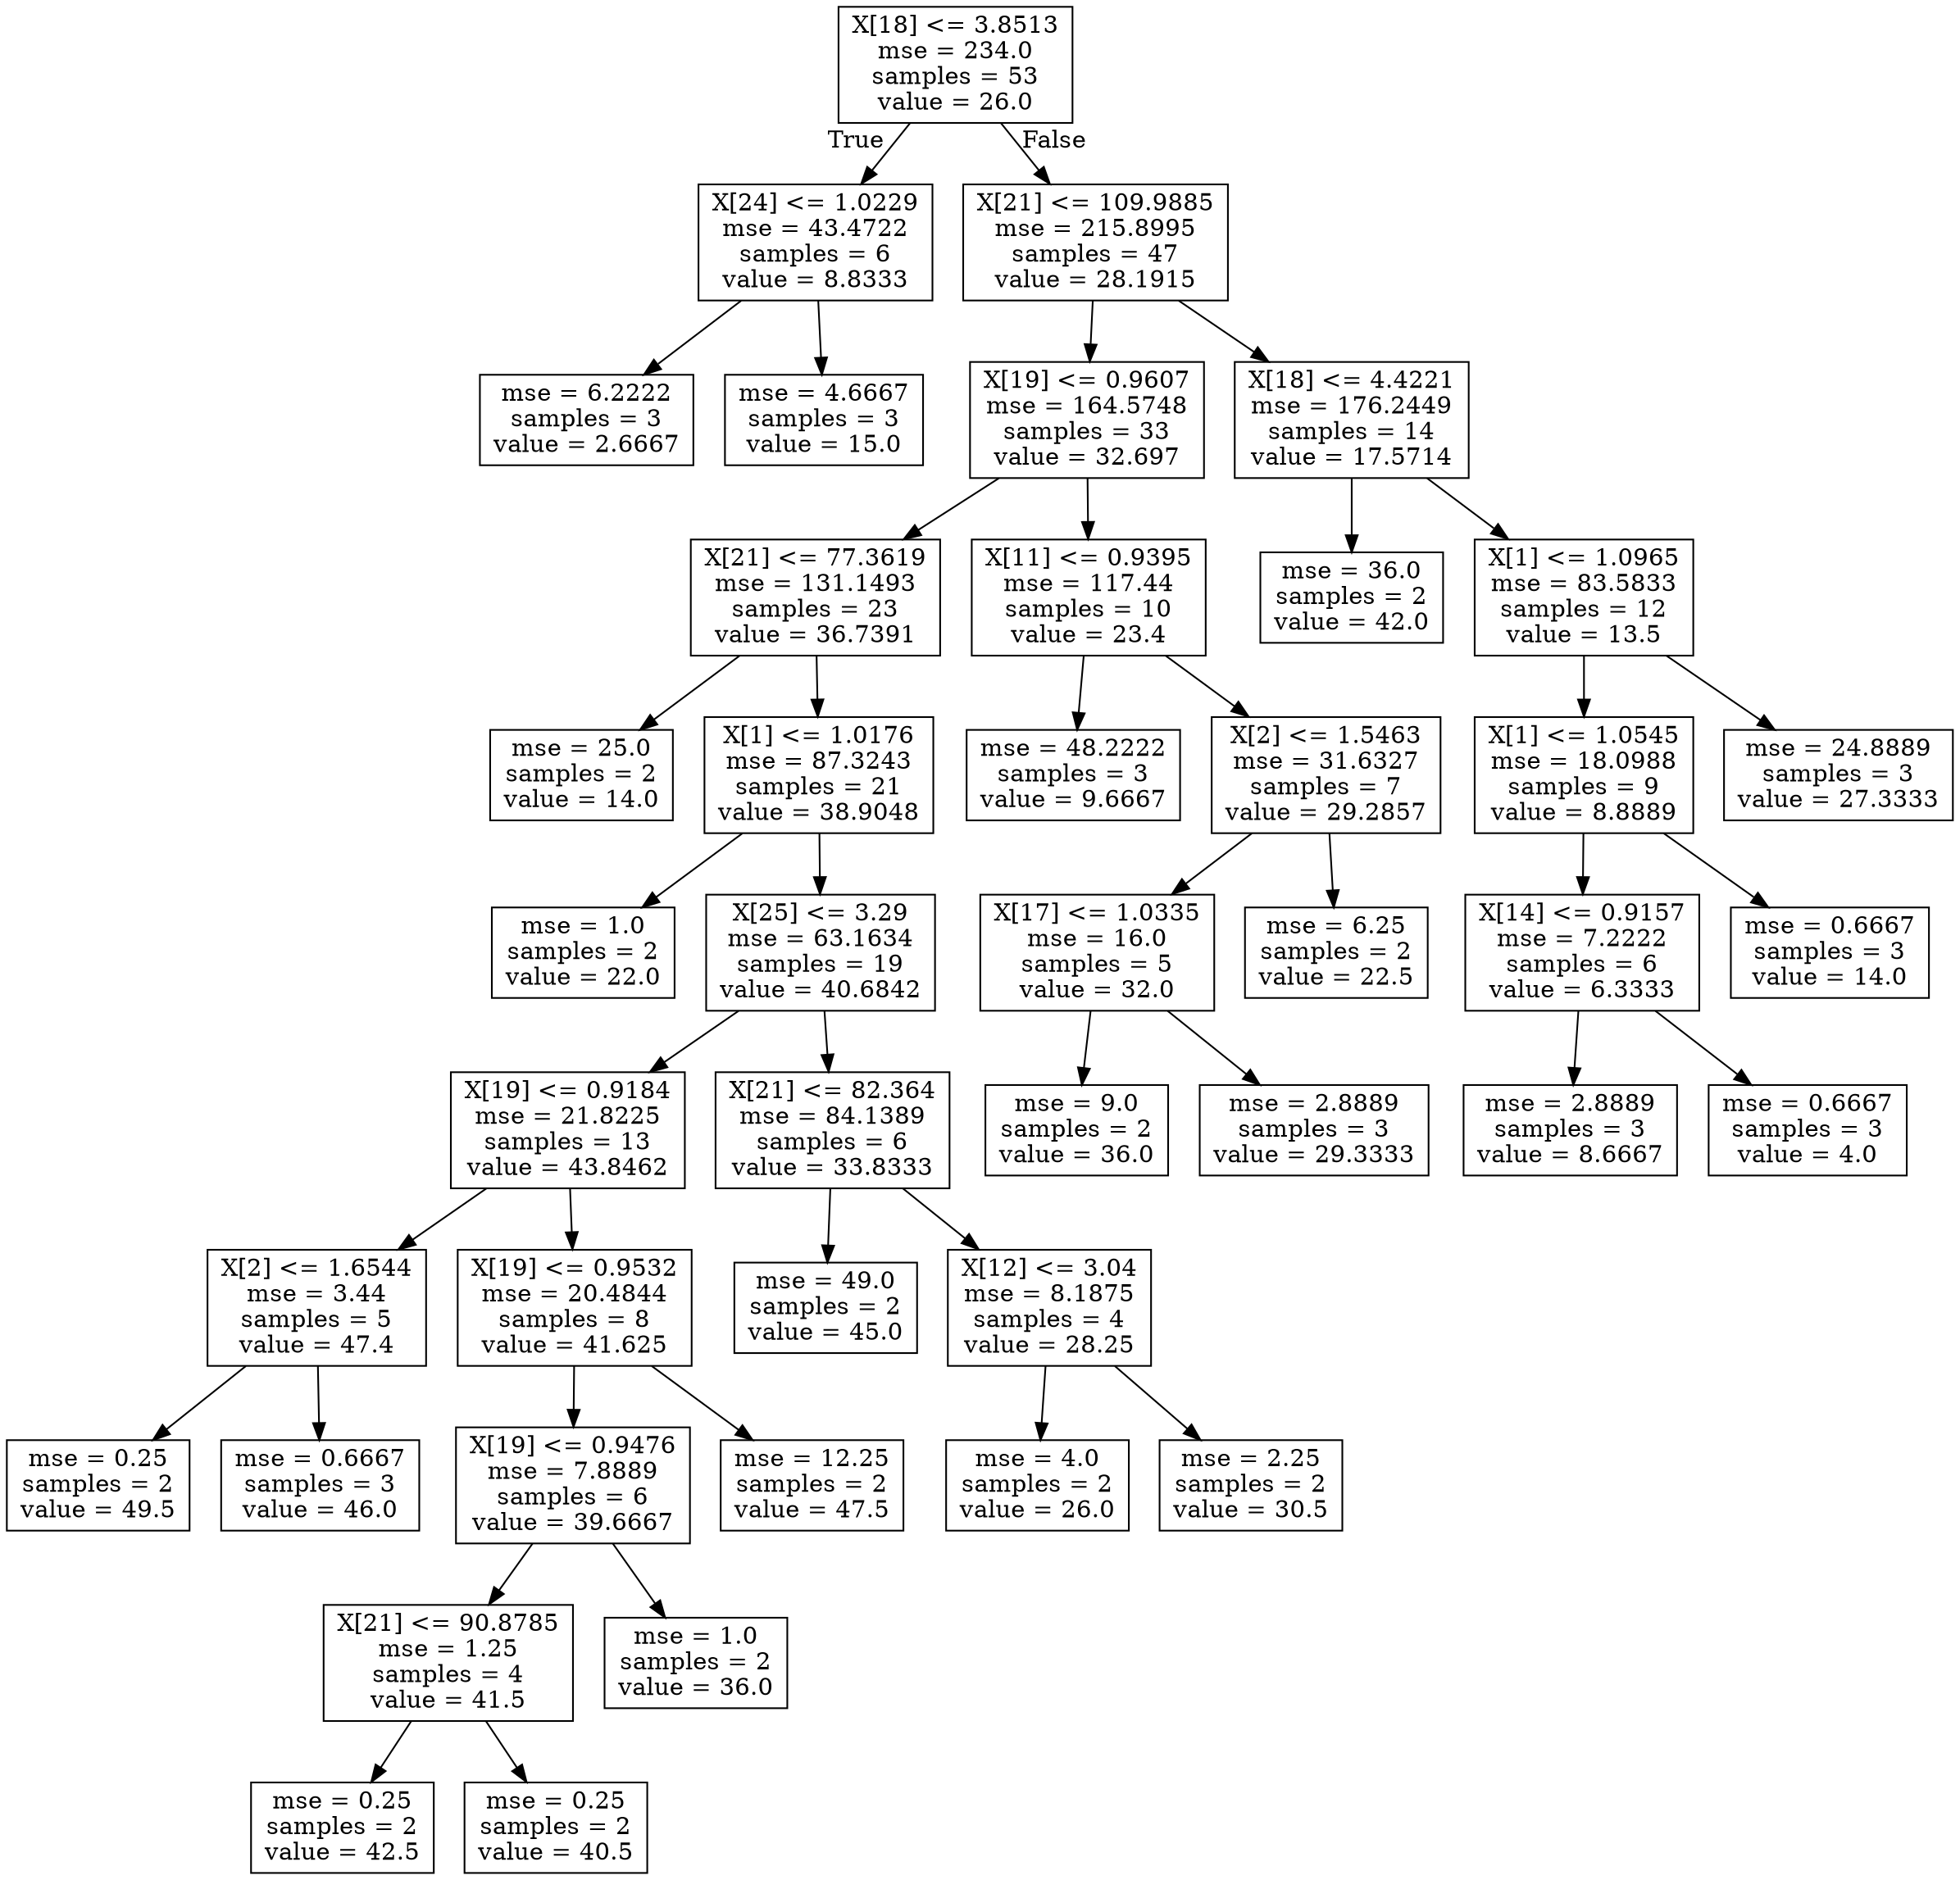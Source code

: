 digraph Tree {
node [shape=box] ;
0 [label="X[18] <= 3.8513\nmse = 234.0\nsamples = 53\nvalue = 26.0"] ;
1 [label="X[24] <= 1.0229\nmse = 43.4722\nsamples = 6\nvalue = 8.8333"] ;
0 -> 1 [labeldistance=2.5, labelangle=45, headlabel="True"] ;
2 [label="mse = 6.2222\nsamples = 3\nvalue = 2.6667"] ;
1 -> 2 ;
3 [label="mse = 4.6667\nsamples = 3\nvalue = 15.0"] ;
1 -> 3 ;
4 [label="X[21] <= 109.9885\nmse = 215.8995\nsamples = 47\nvalue = 28.1915"] ;
0 -> 4 [labeldistance=2.5, labelangle=-45, headlabel="False"] ;
5 [label="X[19] <= 0.9607\nmse = 164.5748\nsamples = 33\nvalue = 32.697"] ;
4 -> 5 ;
6 [label="X[21] <= 77.3619\nmse = 131.1493\nsamples = 23\nvalue = 36.7391"] ;
5 -> 6 ;
7 [label="mse = 25.0\nsamples = 2\nvalue = 14.0"] ;
6 -> 7 ;
8 [label="X[1] <= 1.0176\nmse = 87.3243\nsamples = 21\nvalue = 38.9048"] ;
6 -> 8 ;
9 [label="mse = 1.0\nsamples = 2\nvalue = 22.0"] ;
8 -> 9 ;
10 [label="X[25] <= 3.29\nmse = 63.1634\nsamples = 19\nvalue = 40.6842"] ;
8 -> 10 ;
11 [label="X[19] <= 0.9184\nmse = 21.8225\nsamples = 13\nvalue = 43.8462"] ;
10 -> 11 ;
12 [label="X[2] <= 1.6544\nmse = 3.44\nsamples = 5\nvalue = 47.4"] ;
11 -> 12 ;
13 [label="mse = 0.25\nsamples = 2\nvalue = 49.5"] ;
12 -> 13 ;
14 [label="mse = 0.6667\nsamples = 3\nvalue = 46.0"] ;
12 -> 14 ;
15 [label="X[19] <= 0.9532\nmse = 20.4844\nsamples = 8\nvalue = 41.625"] ;
11 -> 15 ;
16 [label="X[19] <= 0.9476\nmse = 7.8889\nsamples = 6\nvalue = 39.6667"] ;
15 -> 16 ;
17 [label="X[21] <= 90.8785\nmse = 1.25\nsamples = 4\nvalue = 41.5"] ;
16 -> 17 ;
18 [label="mse = 0.25\nsamples = 2\nvalue = 42.5"] ;
17 -> 18 ;
19 [label="mse = 0.25\nsamples = 2\nvalue = 40.5"] ;
17 -> 19 ;
20 [label="mse = 1.0\nsamples = 2\nvalue = 36.0"] ;
16 -> 20 ;
21 [label="mse = 12.25\nsamples = 2\nvalue = 47.5"] ;
15 -> 21 ;
22 [label="X[21] <= 82.364\nmse = 84.1389\nsamples = 6\nvalue = 33.8333"] ;
10 -> 22 ;
23 [label="mse = 49.0\nsamples = 2\nvalue = 45.0"] ;
22 -> 23 ;
24 [label="X[12] <= 3.04\nmse = 8.1875\nsamples = 4\nvalue = 28.25"] ;
22 -> 24 ;
25 [label="mse = 4.0\nsamples = 2\nvalue = 26.0"] ;
24 -> 25 ;
26 [label="mse = 2.25\nsamples = 2\nvalue = 30.5"] ;
24 -> 26 ;
27 [label="X[11] <= 0.9395\nmse = 117.44\nsamples = 10\nvalue = 23.4"] ;
5 -> 27 ;
28 [label="mse = 48.2222\nsamples = 3\nvalue = 9.6667"] ;
27 -> 28 ;
29 [label="X[2] <= 1.5463\nmse = 31.6327\nsamples = 7\nvalue = 29.2857"] ;
27 -> 29 ;
30 [label="X[17] <= 1.0335\nmse = 16.0\nsamples = 5\nvalue = 32.0"] ;
29 -> 30 ;
31 [label="mse = 9.0\nsamples = 2\nvalue = 36.0"] ;
30 -> 31 ;
32 [label="mse = 2.8889\nsamples = 3\nvalue = 29.3333"] ;
30 -> 32 ;
33 [label="mse = 6.25\nsamples = 2\nvalue = 22.5"] ;
29 -> 33 ;
34 [label="X[18] <= 4.4221\nmse = 176.2449\nsamples = 14\nvalue = 17.5714"] ;
4 -> 34 ;
35 [label="mse = 36.0\nsamples = 2\nvalue = 42.0"] ;
34 -> 35 ;
36 [label="X[1] <= 1.0965\nmse = 83.5833\nsamples = 12\nvalue = 13.5"] ;
34 -> 36 ;
37 [label="X[1] <= 1.0545\nmse = 18.0988\nsamples = 9\nvalue = 8.8889"] ;
36 -> 37 ;
38 [label="X[14] <= 0.9157\nmse = 7.2222\nsamples = 6\nvalue = 6.3333"] ;
37 -> 38 ;
39 [label="mse = 2.8889\nsamples = 3\nvalue = 8.6667"] ;
38 -> 39 ;
40 [label="mse = 0.6667\nsamples = 3\nvalue = 4.0"] ;
38 -> 40 ;
41 [label="mse = 0.6667\nsamples = 3\nvalue = 14.0"] ;
37 -> 41 ;
42 [label="mse = 24.8889\nsamples = 3\nvalue = 27.3333"] ;
36 -> 42 ;
}